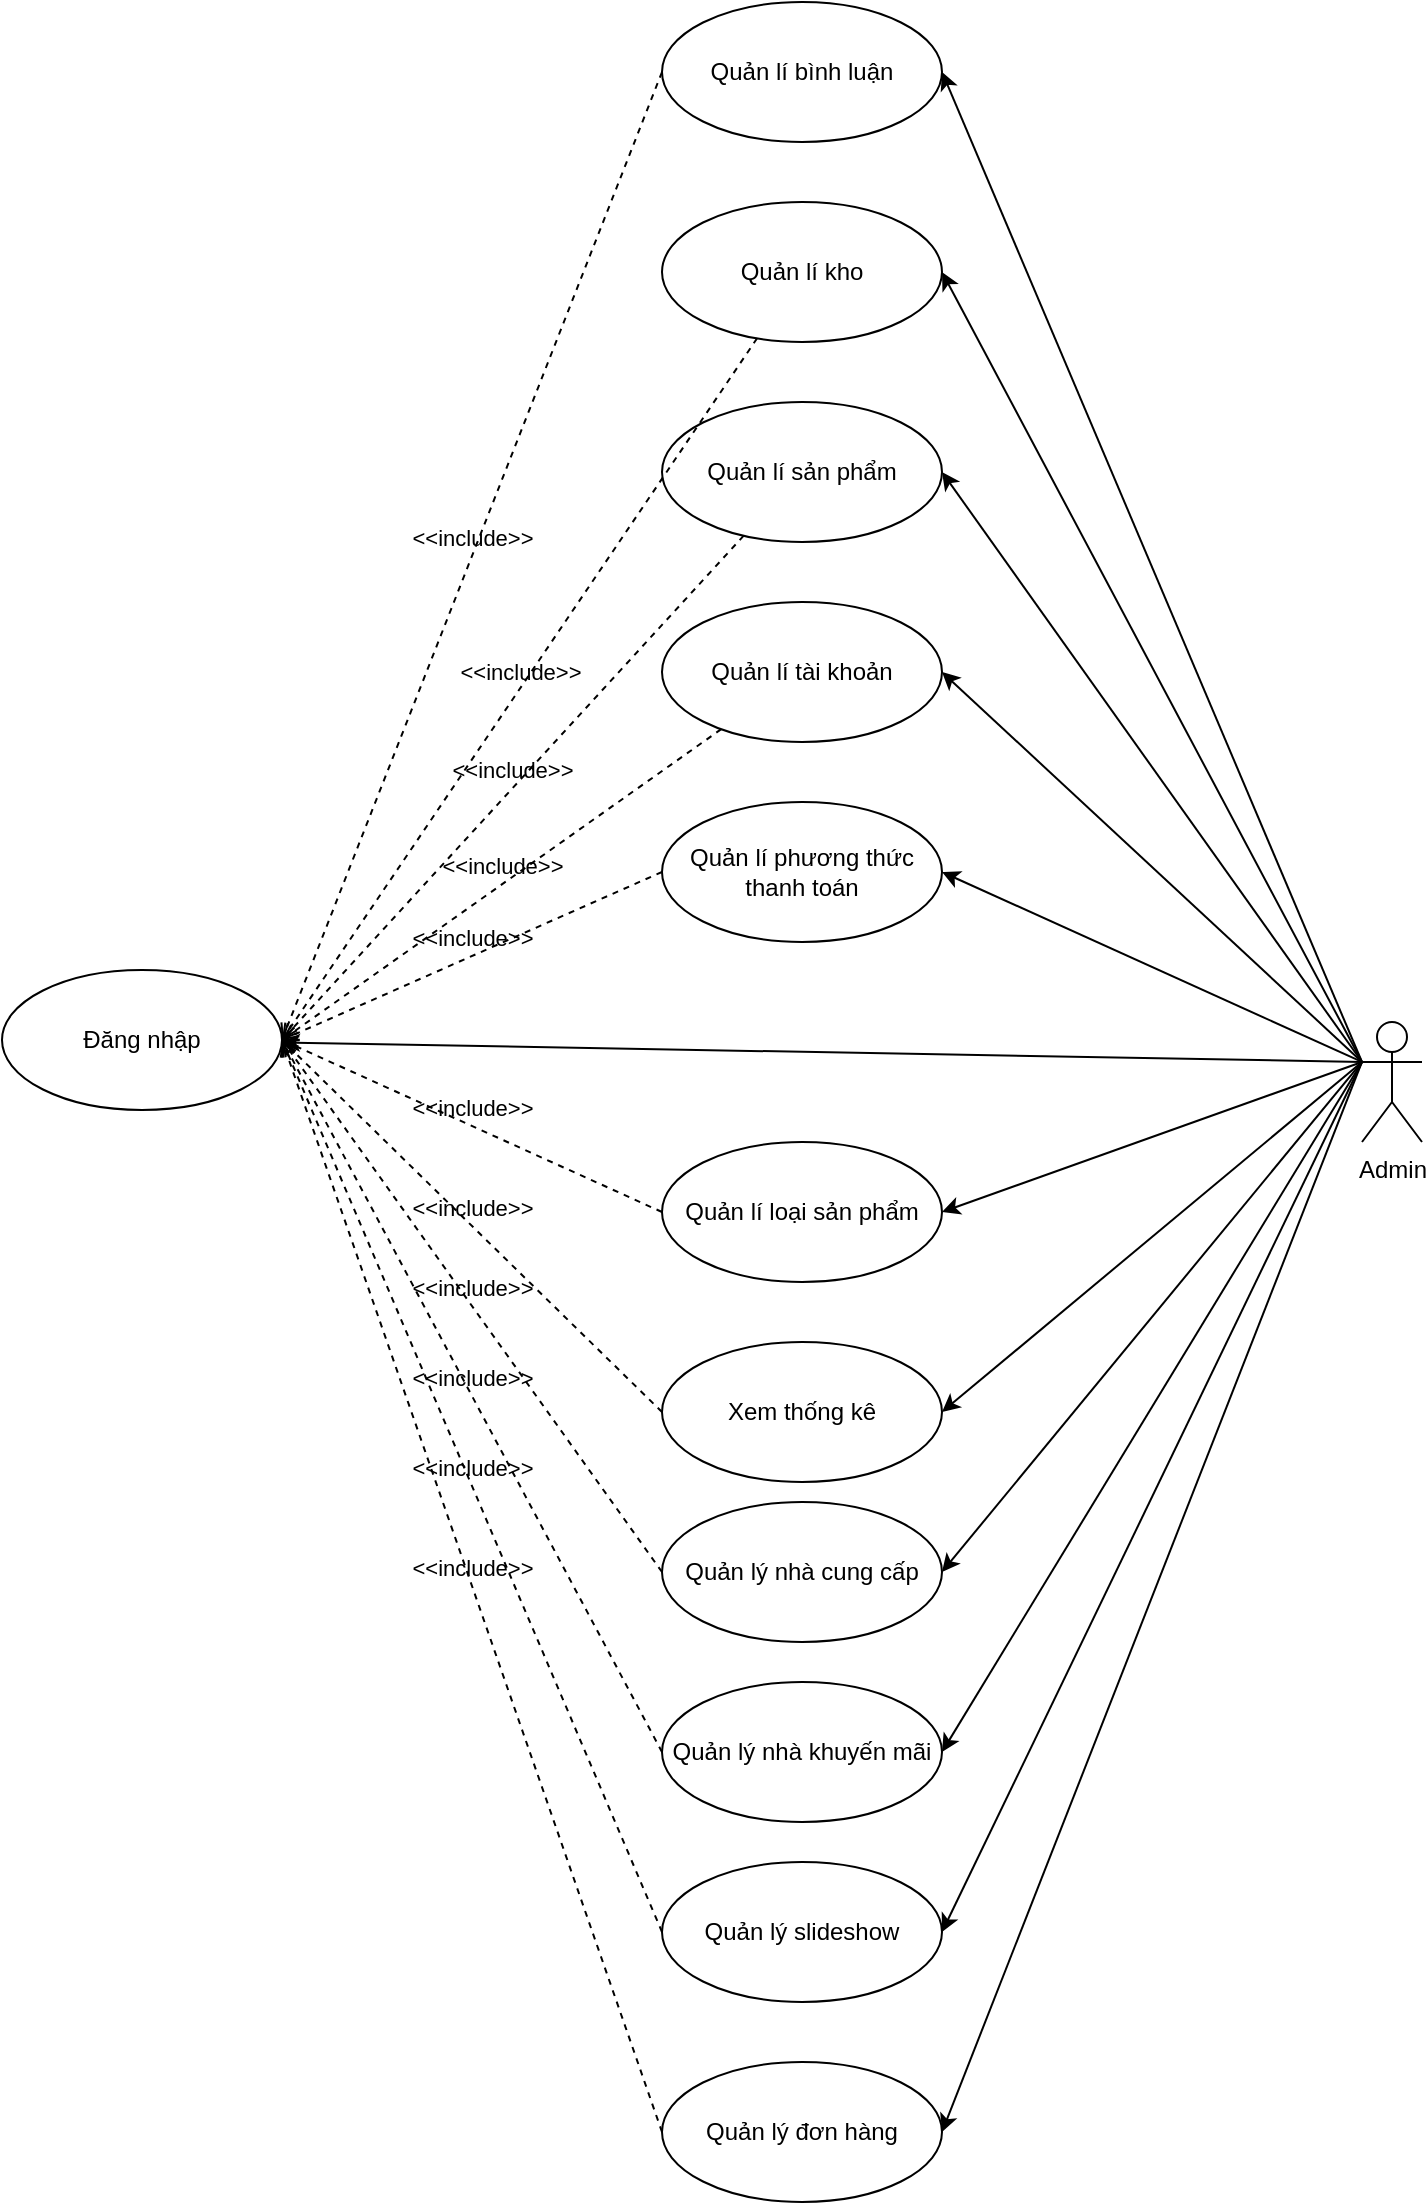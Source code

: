<mxfile version="14.4.3" type="device"><diagram id="Fyh1bufVg6fc4dyAL9-d" name="Page-1"><mxGraphModel dx="1024" dy="601" grid="1" gridSize="10" guides="1" tooltips="1" connect="1" arrows="1" fold="1" page="1" pageScale="1" pageWidth="827" pageHeight="1169" math="0" shadow="0"><root><mxCell id="0"/><mxCell id="1" parent="0"/><mxCell id="dF6eHoWPyKeD0J3DWAbd-11" value="Quản lí tài khoản" style="ellipse;whiteSpace=wrap;html=1;" parent="1" vertex="1"><mxGeometry x="370" y="330" width="140" height="70" as="geometry"/></mxCell><mxCell id="dF6eHoWPyKeD0J3DWAbd-13" value="Quản lí sản phẩm" style="ellipse;whiteSpace=wrap;html=1;" parent="1" vertex="1"><mxGeometry x="370" y="230" width="140" height="70" as="geometry"/></mxCell><mxCell id="dF6eHoWPyKeD0J3DWAbd-14" value="Quản lí loại sản phẩm" style="ellipse;whiteSpace=wrap;html=1;" parent="1" vertex="1"><mxGeometry x="370" y="600" width="140" height="70" as="geometry"/></mxCell><mxCell id="dF6eHoWPyKeD0J3DWAbd-15" value="Quản lí bình luận" style="ellipse;whiteSpace=wrap;html=1;" parent="1" vertex="1"><mxGeometry x="370" y="30" width="140" height="70" as="geometry"/></mxCell><mxCell id="dF6eHoWPyKeD0J3DWAbd-16" value="Quản lí kho" style="ellipse;whiteSpace=wrap;html=1;" parent="1" vertex="1"><mxGeometry x="370" y="130" width="140" height="70" as="geometry"/></mxCell><mxCell id="dF6eHoWPyKeD0J3DWAbd-17" value="Quản lí phương thức&lt;br&gt;thanh toán" style="ellipse;whiteSpace=wrap;html=1;" parent="1" vertex="1"><mxGeometry x="370" y="430" width="140" height="70" as="geometry"/></mxCell><mxCell id="dF6eHoWPyKeD0J3DWAbd-18" value="Xem thống kê" style="ellipse;whiteSpace=wrap;html=1;" parent="1" vertex="1"><mxGeometry x="370" y="700" width="140" height="70" as="geometry"/></mxCell><mxCell id="dF6eHoWPyKeD0J3DWAbd-19" value="Đăng nhập" style="ellipse;whiteSpace=wrap;html=1;" parent="1" vertex="1"><mxGeometry x="40" y="514" width="140" height="70" as="geometry"/></mxCell><mxCell id="dF6eHoWPyKeD0J3DWAbd-27" style="edgeStyle=none;rounded=0;orthogonalLoop=1;jettySize=auto;html=1;exitX=0;exitY=0.333;exitDx=0;exitDy=0;exitPerimeter=0;entryX=1;entryY=0.5;entryDx=0;entryDy=0;" parent="1" source="dF6eHoWPyKeD0J3DWAbd-20" target="dF6eHoWPyKeD0J3DWAbd-16" edge="1"><mxGeometry relative="1" as="geometry"/></mxCell><mxCell id="dF6eHoWPyKeD0J3DWAbd-28" style="edgeStyle=none;rounded=0;orthogonalLoop=1;jettySize=auto;html=1;exitX=0;exitY=0.333;exitDx=0;exitDy=0;exitPerimeter=0;entryX=1;entryY=0.5;entryDx=0;entryDy=0;" parent="1" source="dF6eHoWPyKeD0J3DWAbd-20" target="dF6eHoWPyKeD0J3DWAbd-13" edge="1"><mxGeometry relative="1" as="geometry"/></mxCell><mxCell id="dF6eHoWPyKeD0J3DWAbd-30" style="edgeStyle=none;rounded=0;orthogonalLoop=1;jettySize=auto;html=1;exitX=0;exitY=0.333;exitDx=0;exitDy=0;exitPerimeter=0;entryX=1;entryY=0.5;entryDx=0;entryDy=0;" parent="1" source="dF6eHoWPyKeD0J3DWAbd-20" target="dF6eHoWPyKeD0J3DWAbd-11" edge="1"><mxGeometry relative="1" as="geometry"/></mxCell><mxCell id="dF6eHoWPyKeD0J3DWAbd-31" style="edgeStyle=none;rounded=0;orthogonalLoop=1;jettySize=auto;html=1;exitX=0;exitY=0.333;exitDx=0;exitDy=0;exitPerimeter=0;entryX=1;entryY=0.5;entryDx=0;entryDy=0;" parent="1" source="dF6eHoWPyKeD0J3DWAbd-20" target="dF6eHoWPyKeD0J3DWAbd-17" edge="1"><mxGeometry relative="1" as="geometry"/></mxCell><mxCell id="dF6eHoWPyKeD0J3DWAbd-32" style="edgeStyle=none;rounded=0;orthogonalLoop=1;jettySize=auto;html=1;exitX=0;exitY=0.333;exitDx=0;exitDy=0;exitPerimeter=0;entryX=1;entryY=0.5;entryDx=0;entryDy=0;" parent="1" source="dF6eHoWPyKeD0J3DWAbd-20" target="dF6eHoWPyKeD0J3DWAbd-14" edge="1"><mxGeometry relative="1" as="geometry"/></mxCell><mxCell id="dF6eHoWPyKeD0J3DWAbd-33" style="edgeStyle=none;rounded=0;orthogonalLoop=1;jettySize=auto;html=1;exitX=0;exitY=0.333;exitDx=0;exitDy=0;exitPerimeter=0;entryX=1;entryY=0.5;entryDx=0;entryDy=0;" parent="1" source="dF6eHoWPyKeD0J3DWAbd-20" target="dF6eHoWPyKeD0J3DWAbd-18" edge="1"><mxGeometry relative="1" as="geometry"/></mxCell><mxCell id="dF6eHoWPyKeD0J3DWAbd-34" style="edgeStyle=none;rounded=0;orthogonalLoop=1;jettySize=auto;html=1;exitX=0;exitY=0.333;exitDx=0;exitDy=0;exitPerimeter=0;entryX=1;entryY=0.5;entryDx=0;entryDy=0;" parent="1" source="dF6eHoWPyKeD0J3DWAbd-20" target="dF6eHoWPyKeD0J3DWAbd-15" edge="1"><mxGeometry relative="1" as="geometry"/></mxCell><mxCell id="dF6eHoWPyKeD0J3DWAbd-36" style="edgeStyle=none;rounded=0;orthogonalLoop=1;jettySize=auto;html=1;exitX=0;exitY=0.333;exitDx=0;exitDy=0;exitPerimeter=0;" parent="1" source="dF6eHoWPyKeD0J3DWAbd-20" target="dF6eHoWPyKeD0J3DWAbd-19" edge="1"><mxGeometry relative="1" as="geometry"/></mxCell><mxCell id="Gf2qnHqcSTn-thfNch4Q-6" style="rounded=0;orthogonalLoop=1;jettySize=auto;html=1;entryX=1;entryY=0.5;entryDx=0;entryDy=0;exitX=0;exitY=0.333;exitDx=0;exitDy=0;exitPerimeter=0;" parent="1" source="dF6eHoWPyKeD0J3DWAbd-20" target="Gf2qnHqcSTn-thfNch4Q-1" edge="1"><mxGeometry relative="1" as="geometry"/></mxCell><mxCell id="Gf2qnHqcSTn-thfNch4Q-7" style="edgeStyle=none;rounded=0;orthogonalLoop=1;jettySize=auto;html=1;entryX=1;entryY=0.5;entryDx=0;entryDy=0;exitX=0;exitY=0.333;exitDx=0;exitDy=0;exitPerimeter=0;" parent="1" source="dF6eHoWPyKeD0J3DWAbd-20" target="Gf2qnHqcSTn-thfNch4Q-2" edge="1"><mxGeometry relative="1" as="geometry"/></mxCell><mxCell id="Gf2qnHqcSTn-thfNch4Q-8" style="edgeStyle=none;rounded=0;orthogonalLoop=1;jettySize=auto;html=1;entryX=1;entryY=0.5;entryDx=0;entryDy=0;exitX=0;exitY=0.333;exitDx=0;exitDy=0;exitPerimeter=0;" parent="1" source="dF6eHoWPyKeD0J3DWAbd-20" target="Gf2qnHqcSTn-thfNch4Q-3" edge="1"><mxGeometry relative="1" as="geometry"/></mxCell><mxCell id="Gf2qnHqcSTn-thfNch4Q-9" style="edgeStyle=none;rounded=0;orthogonalLoop=1;jettySize=auto;html=1;entryX=1;entryY=0.5;entryDx=0;entryDy=0;exitX=0;exitY=0.333;exitDx=0;exitDy=0;exitPerimeter=0;" parent="1" source="dF6eHoWPyKeD0J3DWAbd-20" target="Gf2qnHqcSTn-thfNch4Q-4" edge="1"><mxGeometry relative="1" as="geometry"/></mxCell><mxCell id="dF6eHoWPyKeD0J3DWAbd-20" value="Admin" style="shape=umlActor;verticalLabelPosition=bottom;verticalAlign=top;html=1;" parent="1" vertex="1"><mxGeometry x="720" y="540" width="30" height="60" as="geometry"/></mxCell><mxCell id="dF6eHoWPyKeD0J3DWAbd-38" value="&amp;lt;&amp;lt;include&amp;gt;&amp;gt;" style="html=1;verticalAlign=bottom;labelBackgroundColor=none;endArrow=open;endFill=0;dashed=1;exitX=0;exitY=0.5;exitDx=0;exitDy=0;" parent="1" source="dF6eHoWPyKeD0J3DWAbd-15" edge="1"><mxGeometry width="160" relative="1" as="geometry"><mxPoint x="70" y="440" as="sourcePoint"/><mxPoint x="180" y="549" as="targetPoint"/></mxGeometry></mxCell><mxCell id="dF6eHoWPyKeD0J3DWAbd-40" value="&amp;lt;&amp;lt;include&amp;gt;&amp;gt;" style="html=1;verticalAlign=bottom;labelBackgroundColor=none;endArrow=open;endFill=0;dashed=1;entryX=1;entryY=0.5;entryDx=0;entryDy=0;" parent="1" source="dF6eHoWPyKeD0J3DWAbd-16" target="dF6eHoWPyKeD0J3DWAbd-19" edge="1"><mxGeometry width="160" relative="1" as="geometry"><mxPoint x="70" y="440" as="sourcePoint"/><mxPoint x="210" y="320" as="targetPoint"/></mxGeometry></mxCell><mxCell id="dF6eHoWPyKeD0J3DWAbd-41" value="&amp;lt;&amp;lt;include&amp;gt;&amp;gt;" style="html=1;verticalAlign=bottom;labelBackgroundColor=none;endArrow=open;endFill=0;dashed=1;entryX=1;entryY=0.5;entryDx=0;entryDy=0;" parent="1" source="dF6eHoWPyKeD0J3DWAbd-13" target="dF6eHoWPyKeD0J3DWAbd-19" edge="1"><mxGeometry width="160" relative="1" as="geometry"><mxPoint x="70" y="440" as="sourcePoint"/><mxPoint x="230" y="440" as="targetPoint"/></mxGeometry></mxCell><mxCell id="dF6eHoWPyKeD0J3DWAbd-43" value="&amp;lt;&amp;lt;include&amp;gt;&amp;gt;" style="html=1;verticalAlign=bottom;labelBackgroundColor=none;endArrow=open;endFill=0;dashed=1;entryX=1;entryY=0.5;entryDx=0;entryDy=0;" parent="1" source="dF6eHoWPyKeD0J3DWAbd-11" target="dF6eHoWPyKeD0J3DWAbd-19" edge="1"><mxGeometry width="160" relative="1" as="geometry"><mxPoint x="70" y="440" as="sourcePoint"/><mxPoint x="230" y="440" as="targetPoint"/></mxGeometry></mxCell><mxCell id="dF6eHoWPyKeD0J3DWAbd-44" value="&amp;lt;&amp;lt;include&amp;gt;&amp;gt;" style="html=1;verticalAlign=bottom;labelBackgroundColor=none;endArrow=open;endFill=0;dashed=1;exitX=0;exitY=0.5;exitDx=0;exitDy=0;entryX=1;entryY=0.5;entryDx=0;entryDy=0;" parent="1" source="dF6eHoWPyKeD0J3DWAbd-17" target="dF6eHoWPyKeD0J3DWAbd-19" edge="1"><mxGeometry width="160" relative="1" as="geometry"><mxPoint x="70" y="440" as="sourcePoint"/><mxPoint x="220" y="370" as="targetPoint"/></mxGeometry></mxCell><mxCell id="dF6eHoWPyKeD0J3DWAbd-45" value="&amp;lt;&amp;lt;include&amp;gt;&amp;gt;" style="html=1;verticalAlign=bottom;labelBackgroundColor=none;endArrow=open;endFill=0;dashed=1;entryX=1;entryY=0.5;entryDx=0;entryDy=0;exitX=0;exitY=0.5;exitDx=0;exitDy=0;" parent="1" source="dF6eHoWPyKeD0J3DWAbd-14" target="dF6eHoWPyKeD0J3DWAbd-19" edge="1"><mxGeometry width="160" relative="1" as="geometry"><mxPoint x="380" y="560" as="sourcePoint"/><mxPoint x="210" y="370" as="targetPoint"/></mxGeometry></mxCell><mxCell id="dF6eHoWPyKeD0J3DWAbd-46" value="&amp;lt;&amp;lt;include&amp;gt;&amp;gt;" style="html=1;verticalAlign=bottom;labelBackgroundColor=none;endArrow=open;endFill=0;dashed=1;exitX=0;exitY=0.5;exitDx=0;exitDy=0;entryX=1;entryY=0.5;entryDx=0;entryDy=0;" parent="1" source="dF6eHoWPyKeD0J3DWAbd-18" target="dF6eHoWPyKeD0J3DWAbd-19" edge="1"><mxGeometry width="160" relative="1" as="geometry"><mxPoint x="70" y="440" as="sourcePoint"/><mxPoint x="200" y="369" as="targetPoint"/></mxGeometry></mxCell><mxCell id="Gf2qnHqcSTn-thfNch4Q-1" value="Quản lý nhà cung cấp" style="ellipse;whiteSpace=wrap;html=1;" parent="1" vertex="1"><mxGeometry x="370" y="780" width="140" height="70" as="geometry"/></mxCell><mxCell id="Gf2qnHqcSTn-thfNch4Q-2" value="Quản lý nhà khuyến mãi" style="ellipse;whiteSpace=wrap;html=1;" parent="1" vertex="1"><mxGeometry x="370" y="870" width="140" height="70" as="geometry"/></mxCell><mxCell id="Gf2qnHqcSTn-thfNch4Q-3" value="Quản lý slideshow" style="ellipse;whiteSpace=wrap;html=1;" parent="1" vertex="1"><mxGeometry x="370" y="960" width="140" height="70" as="geometry"/></mxCell><mxCell id="Gf2qnHqcSTn-thfNch4Q-4" value="Quản lý đơn hàng" style="ellipse;whiteSpace=wrap;html=1;" parent="1" vertex="1"><mxGeometry x="370" y="1060" width="140" height="70" as="geometry"/></mxCell><mxCell id="Gf2qnHqcSTn-thfNch4Q-12" value="&amp;lt;&amp;lt;include&amp;gt;&amp;gt;" style="html=1;verticalAlign=bottom;labelBackgroundColor=none;endArrow=open;endFill=0;dashed=1;exitX=0;exitY=0.5;exitDx=0;exitDy=0;entryX=1;entryY=0.5;entryDx=0;entryDy=0;" parent="1" source="Gf2qnHqcSTn-thfNch4Q-1" target="dF6eHoWPyKeD0J3DWAbd-19" edge="1"><mxGeometry width="160" relative="1" as="geometry"><mxPoint x="390" y="755.0" as="sourcePoint"/><mxPoint x="179.497" y="593.749" as="targetPoint"/></mxGeometry></mxCell><mxCell id="Gf2qnHqcSTn-thfNch4Q-13" value="&amp;lt;&amp;lt;include&amp;gt;&amp;gt;" style="html=1;verticalAlign=bottom;labelBackgroundColor=none;endArrow=open;endFill=0;dashed=1;exitX=0;exitY=0.5;exitDx=0;exitDy=0;" parent="1" source="Gf2qnHqcSTn-thfNch4Q-2" edge="1"><mxGeometry width="160" relative="1" as="geometry"><mxPoint x="380" y="825" as="sourcePoint"/><mxPoint x="180" y="549" as="targetPoint"/></mxGeometry></mxCell><mxCell id="Gf2qnHqcSTn-thfNch4Q-14" value="&amp;lt;&amp;lt;include&amp;gt;&amp;gt;" style="html=1;verticalAlign=bottom;labelBackgroundColor=none;endArrow=open;endFill=0;dashed=1;exitX=0;exitY=0.5;exitDx=0;exitDy=0;" parent="1" source="Gf2qnHqcSTn-thfNch4Q-3" edge="1"><mxGeometry width="160" relative="1" as="geometry"><mxPoint x="380" y="915" as="sourcePoint"/><mxPoint x="180" y="549" as="targetPoint"/></mxGeometry></mxCell><mxCell id="Gf2qnHqcSTn-thfNch4Q-15" value="&amp;lt;&amp;lt;include&amp;gt;&amp;gt;" style="html=1;verticalAlign=bottom;labelBackgroundColor=none;endArrow=open;endFill=0;dashed=1;exitX=0;exitY=0.5;exitDx=0;exitDy=0;entryX=1;entryY=0.5;entryDx=0;entryDy=0;" parent="1" source="Gf2qnHqcSTn-thfNch4Q-4" target="dF6eHoWPyKeD0J3DWAbd-19" edge="1"><mxGeometry width="160" relative="1" as="geometry"><mxPoint x="380" y="1005" as="sourcePoint"/><mxPoint x="180" y="560" as="targetPoint"/></mxGeometry></mxCell></root></mxGraphModel></diagram></mxfile>
